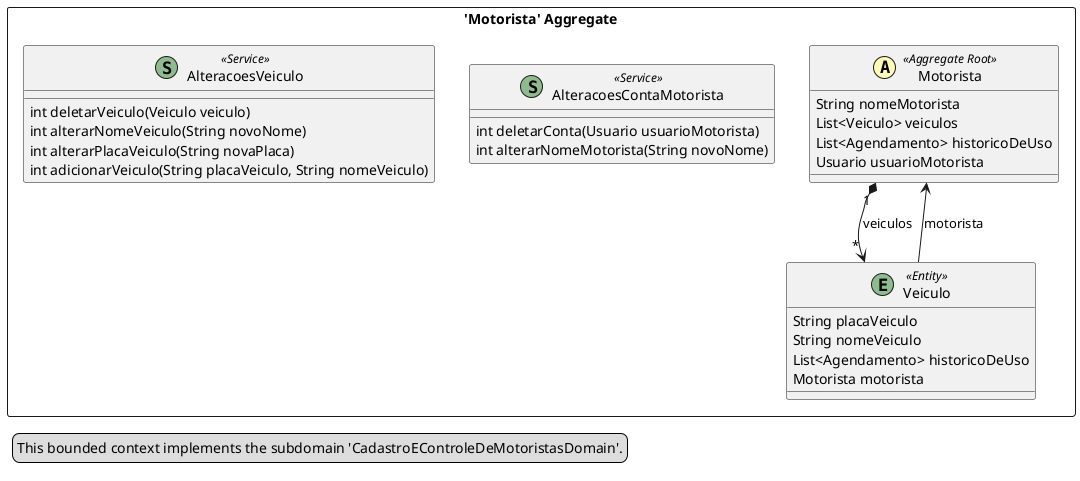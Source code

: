 @startuml

skinparam componentStyle uml2

package "'Motorista' Aggregate" <<Rectangle>> {
	class Motorista <<(A,#fffab8) Aggregate Root>> {
		String nomeMotorista
		List<Veiculo> veiculos
		List<Agendamento> historicoDeUso
		Usuario usuarioMotorista
	}
	class Veiculo <<(E,DarkSeaGreen) Entity>> {
		String placaVeiculo
		String nomeVeiculo
		List<Agendamento> historicoDeUso
		Motorista motorista
	}
	class AlteracoesContaMotorista <<(S,DarkSeaGreen) Service>> {
		int deletarConta(Usuario usuarioMotorista)
		int alterarNomeMotorista(String novoNome)
	}
	class AlteracoesVeiculo <<(S,DarkSeaGreen) Service>> {
		int deletarVeiculo(Veiculo veiculo)
		int alterarNomeVeiculo(String novoNome)
		int alterarPlacaVeiculo(String novaPlaca)
		int adicionarVeiculo(String placaVeiculo, String nomeVeiculo)
	}
}
Veiculo --> Motorista : motorista
Motorista "1" *--> "*" Veiculo : veiculos
legend left
  This bounded context implements the subdomain 'CadastroEControleDeMotoristasDomain'.
end legend


@enduml
